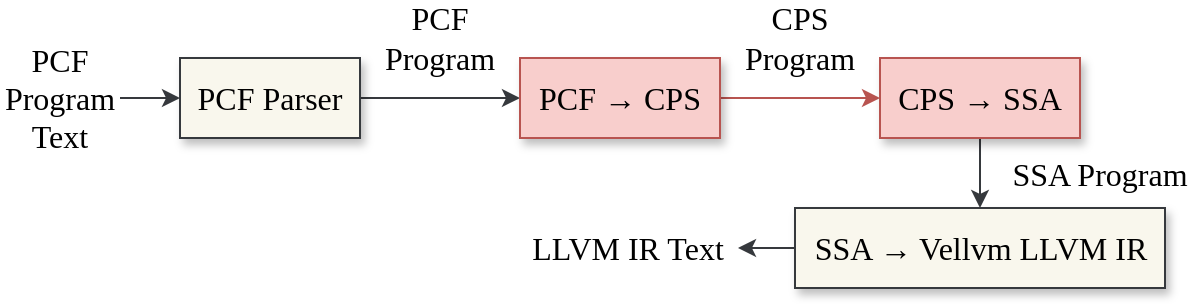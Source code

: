 <mxfile version="21.2.1" type="github">
  <diagram name="第 1 页" id="SK5onqbqt3w3e6Erg7ZF">
    <mxGraphModel dx="982" dy="538" grid="1" gridSize="10" guides="1" tooltips="1" connect="1" arrows="1" fold="1" page="1" pageScale="1" pageWidth="827" pageHeight="1169" math="1" shadow="0">
      <root>
        <mxCell id="0" />
        <mxCell id="1" parent="0" />
        <mxCell id="h27i9BGJYEJWcCs8Se6V-23" value="" style="edgeStyle=orthogonalEdgeStyle;rounded=0;orthogonalLoop=1;jettySize=auto;html=1;fontFamily=Times New Roman;fontSize=16;fontColor=#000000;fillColor=#f9f7ed;strokeColor=#36393d;" parent="1" source="h27i9BGJYEJWcCs8Se6V-21" target="h27i9BGJYEJWcCs8Se6V-22" edge="1">
          <mxGeometry relative="1" as="geometry" />
        </mxCell>
        <mxCell id="h27i9BGJYEJWcCs8Se6V-21" value="PCF Parser" style="rounded=0;whiteSpace=wrap;html=1;labelBackgroundColor=none;fontFamily=Times New Roman;fontSize=16;shadow=1;fillColor=#f9f7ed;strokeColor=#36393d;" parent="1" vertex="1">
          <mxGeometry x="190" y="280" width="90" height="40" as="geometry" />
        </mxCell>
        <mxCell id="h27i9BGJYEJWcCs8Se6V-25" value="" style="edgeStyle=orthogonalEdgeStyle;rounded=0;orthogonalLoop=1;jettySize=auto;html=1;fontFamily=Times New Roman;fontSize=16;fontColor=#000000;fillColor=#f8cecc;strokeColor=#b85450;" parent="1" source="h27i9BGJYEJWcCs8Se6V-22" target="h27i9BGJYEJWcCs8Se6V-24" edge="1">
          <mxGeometry relative="1" as="geometry" />
        </mxCell>
        <mxCell id="h27i9BGJYEJWcCs8Se6V-22" value="PCF&amp;nbsp;→ CPS" style="rounded=0;whiteSpace=wrap;html=1;labelBackgroundColor=none;fontFamily=Times New Roman;fontSize=16;shadow=1;fillColor=#f8cecc;strokeColor=#b85450;" parent="1" vertex="1">
          <mxGeometry x="360" y="280" width="100" height="40" as="geometry" />
        </mxCell>
        <mxCell id="h27i9BGJYEJWcCs8Se6V-28" value="" style="edgeStyle=orthogonalEdgeStyle;rounded=0;orthogonalLoop=1;jettySize=auto;html=1;fontFamily=Times New Roman;fontSize=16;fontColor=#000000;fillColor=#f9f7ed;strokeColor=#36393d;" parent="1" source="h27i9BGJYEJWcCs8Se6V-24" target="h27i9BGJYEJWcCs8Se6V-27" edge="1">
          <mxGeometry relative="1" as="geometry" />
        </mxCell>
        <mxCell id="h27i9BGJYEJWcCs8Se6V-24" value="CPS → SSA" style="rounded=0;whiteSpace=wrap;html=1;labelBackgroundColor=none;fontFamily=Times New Roman;fontSize=16;shadow=1;fillColor=#f8cecc;strokeColor=#b85450;" parent="1" vertex="1">
          <mxGeometry x="540" y="280" width="100" height="40" as="geometry" />
        </mxCell>
        <mxCell id="aGqzKjwZJQ5fDSUdYJ73-3" value="" style="edgeStyle=orthogonalEdgeStyle;rounded=0;orthogonalLoop=1;jettySize=auto;html=1;fillColor=#f9f7ed;strokeColor=#36393d;" parent="1" source="h27i9BGJYEJWcCs8Se6V-27" target="h27i9BGJYEJWcCs8Se6V-35" edge="1">
          <mxGeometry relative="1" as="geometry" />
        </mxCell>
        <mxCell id="h27i9BGJYEJWcCs8Se6V-27" value="SSA → Vellvm LLVM IR" style="rounded=0;whiteSpace=wrap;html=1;labelBackgroundColor=none;fontFamily=Times New Roman;fontSize=16;shadow=1;fillColor=#f9f7ed;strokeColor=#36393d;" parent="1" vertex="1">
          <mxGeometry x="497.5" y="355" width="185" height="40" as="geometry" />
        </mxCell>
        <mxCell id="h27i9BGJYEJWcCs8Se6V-34" value="" style="edgeStyle=orthogonalEdgeStyle;rounded=0;orthogonalLoop=1;jettySize=auto;html=1;fontFamily=Times New Roman;fontSize=16;fontColor=#000000;fillColor=#f9f7ed;strokeColor=#36393d;" parent="1" source="h27i9BGJYEJWcCs8Se6V-33" target="h27i9BGJYEJWcCs8Se6V-21" edge="1">
          <mxGeometry relative="1" as="geometry" />
        </mxCell>
        <mxCell id="h27i9BGJYEJWcCs8Se6V-33" value="PCF Program Text" style="text;html=1;strokeColor=none;fillColor=none;align=center;verticalAlign=middle;whiteSpace=wrap;rounded=0;fontSize=16;fontFamily=Times New Roman;fontColor=#000000;" parent="1" vertex="1">
          <mxGeometry x="100" y="285" width="60" height="30" as="geometry" />
        </mxCell>
        <mxCell id="h27i9BGJYEJWcCs8Se6V-35" value="LLVM IR Text" style="text;html=1;strokeColor=none;fillColor=none;align=center;verticalAlign=middle;whiteSpace=wrap;rounded=0;fontSize=16;fontFamily=Times New Roman;fontColor=#000000;" parent="1" vertex="1">
          <mxGeometry x="359" y="360" width="110" height="30" as="geometry" />
        </mxCell>
        <mxCell id="h27i9BGJYEJWcCs8Se6V-37" value="PCF Program" style="text;html=1;strokeColor=none;fillColor=none;align=center;verticalAlign=middle;whiteSpace=wrap;rounded=0;fontSize=16;fontFamily=Times New Roman;fontColor=#000000;" parent="1" vertex="1">
          <mxGeometry x="290" y="255" width="60" height="30" as="geometry" />
        </mxCell>
        <mxCell id="h27i9BGJYEJWcCs8Se6V-38" value="CPS Program" style="text;html=1;strokeColor=none;fillColor=none;align=center;verticalAlign=middle;whiteSpace=wrap;rounded=0;fontSize=16;fontFamily=Times New Roman;fontColor=#000000;" parent="1" vertex="1">
          <mxGeometry x="470" y="262.5" width="60" height="15" as="geometry" />
        </mxCell>
        <mxCell id="h27i9BGJYEJWcCs8Se6V-39" value="SSA Program" style="text;html=1;strokeColor=none;fillColor=none;align=center;verticalAlign=middle;whiteSpace=wrap;rounded=0;fontSize=16;fontFamily=Times New Roman;fontColor=#000000;" parent="1" vertex="1">
          <mxGeometry x="600" y="330" width="100" height="15" as="geometry" />
        </mxCell>
      </root>
    </mxGraphModel>
  </diagram>
</mxfile>
